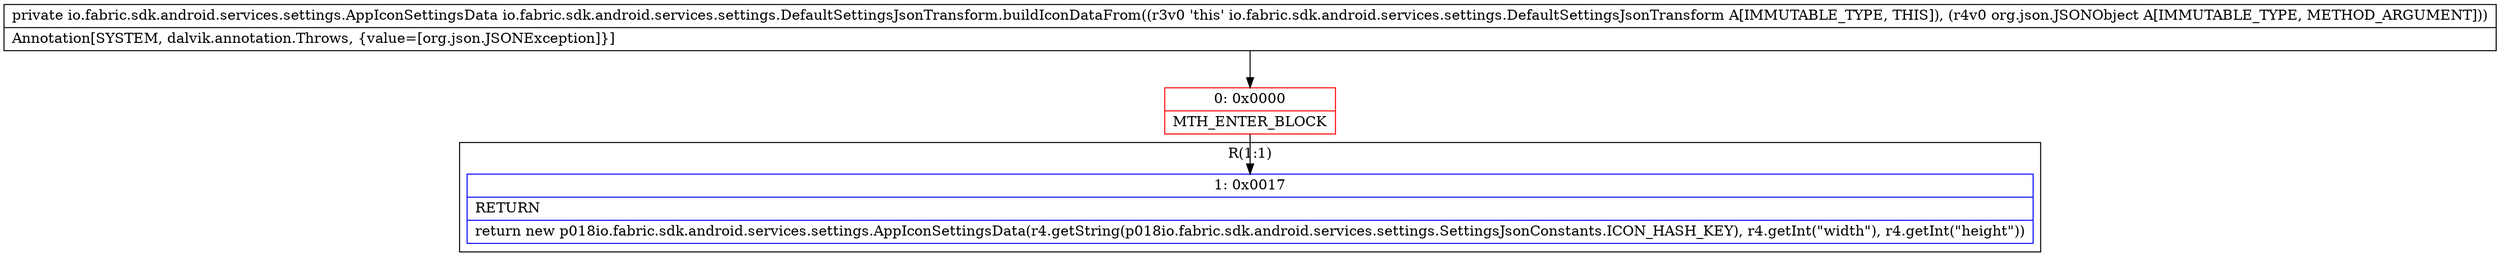 digraph "CFG forio.fabric.sdk.android.services.settings.DefaultSettingsJsonTransform.buildIconDataFrom(Lorg\/json\/JSONObject;)Lio\/fabric\/sdk\/android\/services\/settings\/AppIconSettingsData;" {
subgraph cluster_Region_1296816718 {
label = "R(1:1)";
node [shape=record,color=blue];
Node_1 [shape=record,label="{1\:\ 0x0017|RETURN\l|return new p018io.fabric.sdk.android.services.settings.AppIconSettingsData(r4.getString(p018io.fabric.sdk.android.services.settings.SettingsJsonConstants.ICON_HASH_KEY), r4.getInt(\"width\"), r4.getInt(\"height\"))\l}"];
}
Node_0 [shape=record,color=red,label="{0\:\ 0x0000|MTH_ENTER_BLOCK\l}"];
MethodNode[shape=record,label="{private io.fabric.sdk.android.services.settings.AppIconSettingsData io.fabric.sdk.android.services.settings.DefaultSettingsJsonTransform.buildIconDataFrom((r3v0 'this' io.fabric.sdk.android.services.settings.DefaultSettingsJsonTransform A[IMMUTABLE_TYPE, THIS]), (r4v0 org.json.JSONObject A[IMMUTABLE_TYPE, METHOD_ARGUMENT]))  | Annotation[SYSTEM, dalvik.annotation.Throws, \{value=[org.json.JSONException]\}]\l}"];
MethodNode -> Node_0;
Node_0 -> Node_1;
}


